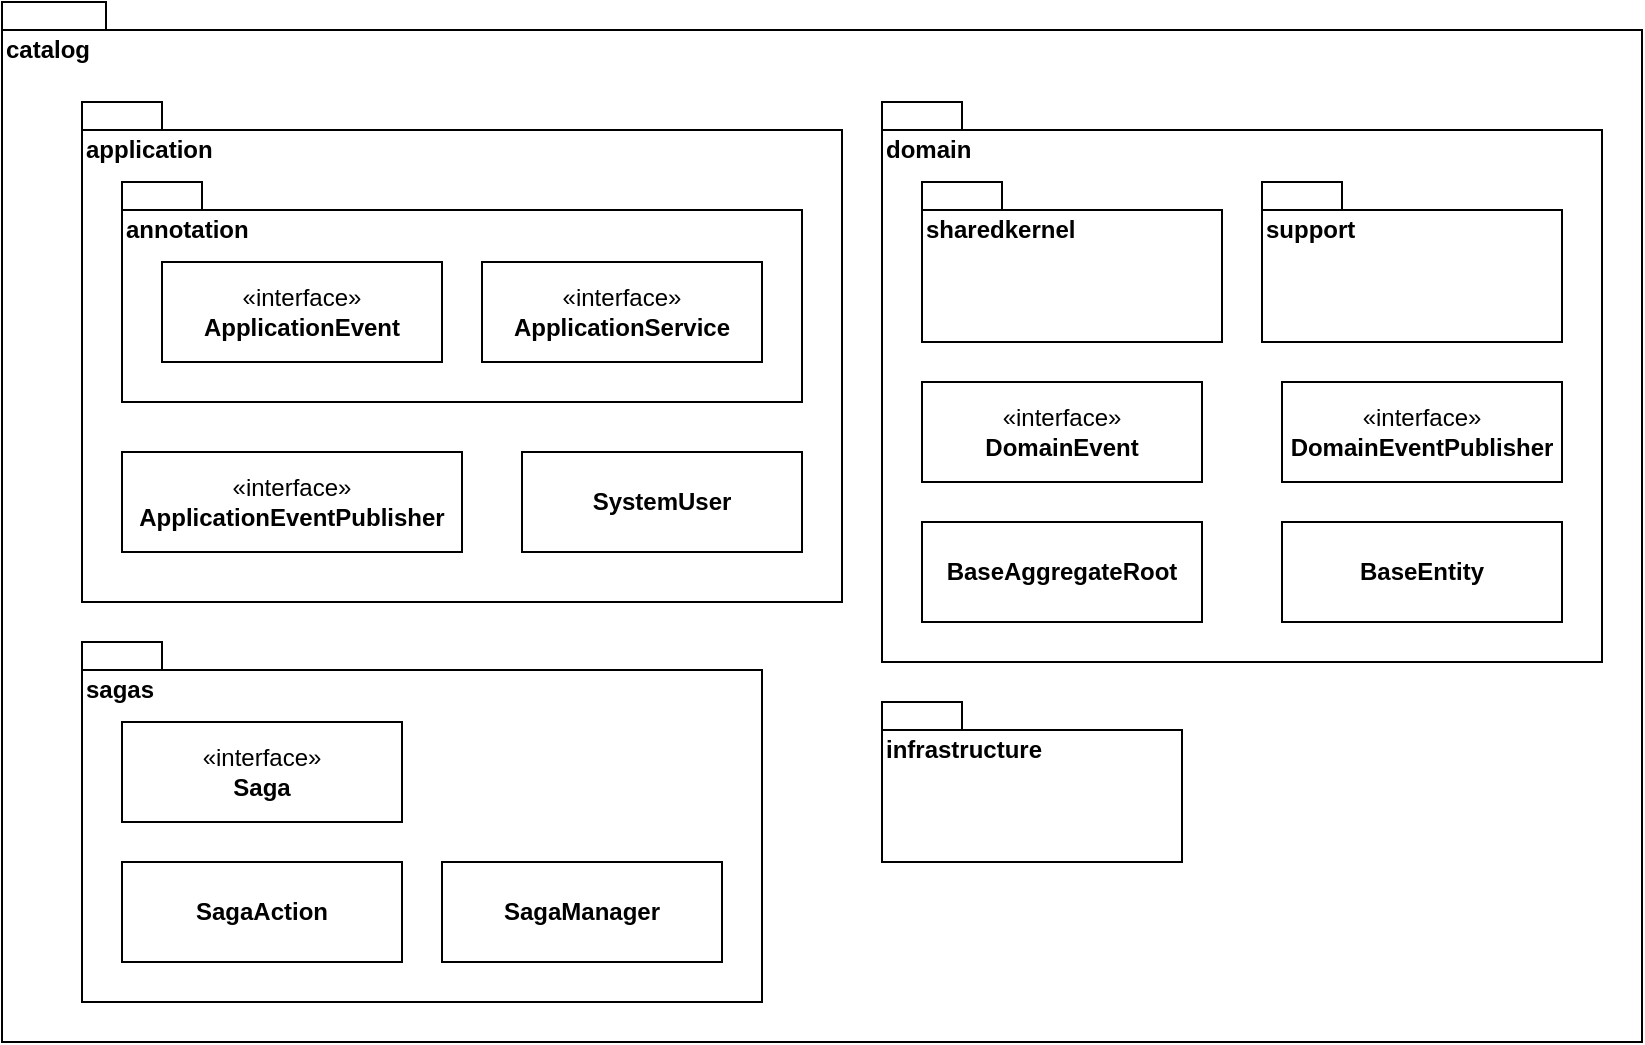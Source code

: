 <mxfile version="21.5.0" type="github">
  <diagram name="Page-1" id="Gf5s2hJlNByI8KeHs30I">
    <mxGraphModel dx="1548" dy="1358" grid="1" gridSize="10" guides="1" tooltips="1" connect="1" arrows="1" fold="1" page="1" pageScale="1" pageWidth="827" pageHeight="1169" math="0" shadow="0">
      <root>
        <mxCell id="0" />
        <mxCell id="1" parent="0" />
        <mxCell id="T_zOg4GreK9VvVDKf6gY-1" value="catalog" style="shape=folder;fontStyle=1;spacingTop=10;tabWidth=40;tabHeight=14;tabPosition=left;html=1;whiteSpace=wrap;align=left;labelPosition=center;verticalLabelPosition=middle;verticalAlign=top;" vertex="1" parent="1">
          <mxGeometry x="20" y="250" width="820" height="520" as="geometry" />
        </mxCell>
        <mxCell id="T_zOg4GreK9VvVDKf6gY-9" value="" style="group" vertex="1" connectable="0" parent="1">
          <mxGeometry x="60" y="300" width="380" height="250" as="geometry" />
        </mxCell>
        <mxCell id="T_zOg4GreK9VvVDKf6gY-2" value="application" style="shape=folder;fontStyle=1;spacingTop=10;tabWidth=40;tabHeight=14;tabPosition=left;html=1;whiteSpace=wrap;align=left;verticalAlign=top;" vertex="1" parent="T_zOg4GreK9VvVDKf6gY-9">
          <mxGeometry width="380" height="250" as="geometry" />
        </mxCell>
        <mxCell id="T_zOg4GreK9VvVDKf6gY-3" value="annotation" style="shape=folder;fontStyle=1;spacingTop=10;tabWidth=40;tabHeight=14;tabPosition=left;html=1;whiteSpace=wrap;align=left;verticalAlign=top;" vertex="1" parent="T_zOg4GreK9VvVDKf6gY-9">
          <mxGeometry x="20" y="40" width="340" height="110" as="geometry" />
        </mxCell>
        <mxCell id="T_zOg4GreK9VvVDKf6gY-4" value="&lt;p style=&quot;margin:0px;margin-top:4px;text-align:center;&quot;&gt;&lt;br&gt;&lt;span style=&quot;-webkit-text-stroke: 0px rgba(0, 0, 0, 0);&quot;&gt;&lt;b class=&quot;fr-fix-d86f9b94&quot;&gt;SystemUser&lt;/b&gt;&lt;/span&gt;&lt;/p&gt;" style="verticalAlign=top;align=left;overflow=fill;fontSize=12;fontFamily=Helvetica;html=1;whiteSpace=wrap;" vertex="1" parent="T_zOg4GreK9VvVDKf6gY-9">
          <mxGeometry x="220" y="175" width="140" height="50" as="geometry" />
        </mxCell>
        <mxCell id="T_zOg4GreK9VvVDKf6gY-6" value="«interface»&lt;br&gt;&lt;b class=&quot;fr-fix-d86f9b94&quot;&gt;ApplicationEvent&lt;/b&gt;" style="html=1;whiteSpace=wrap;" vertex="1" parent="T_zOg4GreK9VvVDKf6gY-9">
          <mxGeometry x="40" y="80" width="140" height="50" as="geometry" />
        </mxCell>
        <mxCell id="T_zOg4GreK9VvVDKf6gY-7" value="«interface»&lt;br&gt;&lt;b class=&quot;fr-fix-d86f9b94&quot;&gt;ApplicationService&lt;/b&gt;" style="html=1;whiteSpace=wrap;" vertex="1" parent="T_zOg4GreK9VvVDKf6gY-9">
          <mxGeometry x="200" y="80" width="140" height="50" as="geometry" />
        </mxCell>
        <mxCell id="T_zOg4GreK9VvVDKf6gY-8" value="«interface»&lt;br&gt;&lt;b class=&quot;fr-fix-d86f9b94&quot;&gt;ApplicationEventPublisher&lt;/b&gt;" style="html=1;whiteSpace=wrap;" vertex="1" parent="T_zOg4GreK9VvVDKf6gY-9">
          <mxGeometry x="20" y="175" width="170" height="50" as="geometry" />
        </mxCell>
        <mxCell id="T_zOg4GreK9VvVDKf6gY-11" value="domain" style="shape=folder;fontStyle=1;spacingTop=10;tabWidth=40;tabHeight=14;tabPosition=left;html=1;whiteSpace=wrap;align=left;verticalAlign=top;" vertex="1" parent="1">
          <mxGeometry x="460" y="300" width="360" height="280" as="geometry" />
        </mxCell>
        <mxCell id="T_zOg4GreK9VvVDKf6gY-12" value="sharedkernel" style="shape=folder;fontStyle=1;spacingTop=10;tabWidth=40;tabHeight=14;tabPosition=left;html=1;whiteSpace=wrap;align=left;verticalAlign=top;" vertex="1" parent="1">
          <mxGeometry x="480" y="340" width="150" height="80" as="geometry" />
        </mxCell>
        <mxCell id="T_zOg4GreK9VvVDKf6gY-13" value="&lt;p style=&quot;margin:0px;margin-top:4px;text-align:center;&quot;&gt;&lt;br&gt;&lt;span style=&quot;-webkit-text-stroke: 0px rgba(0, 0, 0, 0);&quot;&gt;&lt;b class=&quot;fr-fix-d86f9b94&quot;&gt;BaseEntity&lt;/b&gt;&lt;/span&gt;&lt;/p&gt;" style="verticalAlign=top;align=left;overflow=fill;fontSize=12;fontFamily=Helvetica;html=1;whiteSpace=wrap;" vertex="1" parent="1">
          <mxGeometry x="660" y="510" width="140" height="50" as="geometry" />
        </mxCell>
        <mxCell id="T_zOg4GreK9VvVDKf6gY-16" value="«interface»&lt;br&gt;&lt;b class=&quot;fr-fix-d86f9b94&quot;&gt;DomainEvent&lt;/b&gt;" style="html=1;whiteSpace=wrap;" vertex="1" parent="1">
          <mxGeometry x="480" y="440" width="140" height="50" as="geometry" />
        </mxCell>
        <mxCell id="T_zOg4GreK9VvVDKf6gY-17" value="support" style="shape=folder;fontStyle=1;spacingTop=10;tabWidth=40;tabHeight=14;tabPosition=left;html=1;whiteSpace=wrap;align=left;verticalAlign=top;" vertex="1" parent="1">
          <mxGeometry x="650" y="340" width="150" height="80" as="geometry" />
        </mxCell>
        <mxCell id="T_zOg4GreK9VvVDKf6gY-18" value="«interface»&lt;br&gt;&lt;b class=&quot;fr-fix-d86f9b94&quot;&gt;DomainEventPublisher&lt;/b&gt;" style="html=1;whiteSpace=wrap;" vertex="1" parent="1">
          <mxGeometry x="660" y="440" width="140" height="50" as="geometry" />
        </mxCell>
        <mxCell id="T_zOg4GreK9VvVDKf6gY-19" value="&lt;p style=&quot;margin:0px;margin-top:4px;text-align:center;&quot;&gt;&lt;br&gt;&lt;span style=&quot;-webkit-text-stroke: 0px rgba(0, 0, 0, 0);&quot;&gt;&lt;b class=&quot;fr-fix-d86f9b94&quot;&gt;BaseAggregateRoot&lt;/b&gt;&lt;/span&gt;&lt;/p&gt;" style="verticalAlign=top;align=left;overflow=fill;fontSize=12;fontFamily=Helvetica;html=1;whiteSpace=wrap;" vertex="1" parent="1">
          <mxGeometry x="480" y="510" width="140" height="50" as="geometry" />
        </mxCell>
        <mxCell id="T_zOg4GreK9VvVDKf6gY-25" value="infrastructure" style="shape=folder;fontStyle=1;spacingTop=10;tabWidth=40;tabHeight=14;tabPosition=left;html=1;whiteSpace=wrap;align=left;verticalAlign=top;" vertex="1" parent="1">
          <mxGeometry x="460" y="600" width="150" height="80" as="geometry" />
        </mxCell>
        <mxCell id="T_zOg4GreK9VvVDKf6gY-26" value="" style="group" vertex="1" connectable="0" parent="1">
          <mxGeometry x="60" y="570" width="340" height="180" as="geometry" />
        </mxCell>
        <mxCell id="T_zOg4GreK9VvVDKf6gY-20" value="sagas" style="shape=folder;fontStyle=1;spacingTop=10;tabWidth=40;tabHeight=14;tabPosition=left;html=1;whiteSpace=wrap;align=left;verticalAlign=top;" vertex="1" parent="T_zOg4GreK9VvVDKf6gY-26">
          <mxGeometry width="340" height="180" as="geometry" />
        </mxCell>
        <mxCell id="T_zOg4GreK9VvVDKf6gY-21" value="«interface»&lt;br&gt;&lt;b class=&quot;fr-fix-d86f9b94&quot;&gt;Saga&lt;/b&gt;" style="html=1;whiteSpace=wrap;" vertex="1" parent="T_zOg4GreK9VvVDKf6gY-26">
          <mxGeometry x="20" y="40" width="140" height="50" as="geometry" />
        </mxCell>
        <mxCell id="T_zOg4GreK9VvVDKf6gY-22" value="&lt;p style=&quot;margin:0px;margin-top:4px;text-align:center;&quot;&gt;&lt;br&gt;&lt;span style=&quot;-webkit-text-stroke: 0px rgba(0, 0, 0, 0);&quot;&gt;&lt;b class=&quot;fr-fix-d86f9b94&quot;&gt;SagaAction&lt;/b&gt;&lt;/span&gt;&lt;/p&gt;" style="verticalAlign=top;align=left;overflow=fill;fontSize=12;fontFamily=Helvetica;html=1;whiteSpace=wrap;" vertex="1" parent="T_zOg4GreK9VvVDKf6gY-26">
          <mxGeometry x="20" y="110" width="140" height="50" as="geometry" />
        </mxCell>
        <mxCell id="T_zOg4GreK9VvVDKf6gY-24" value="&lt;p style=&quot;margin:0px;margin-top:4px;text-align:center;&quot;&gt;&lt;br&gt;&lt;span style=&quot;-webkit-text-stroke: 0px rgba(0, 0, 0, 0);&quot;&gt;&lt;b class=&quot;fr-fix-d86f9b94&quot;&gt;SagaManager&lt;/b&gt;&lt;/span&gt;&lt;/p&gt;" style="verticalAlign=top;align=left;overflow=fill;fontSize=12;fontFamily=Helvetica;html=1;whiteSpace=wrap;" vertex="1" parent="T_zOg4GreK9VvVDKf6gY-26">
          <mxGeometry x="180" y="110" width="140" height="50" as="geometry" />
        </mxCell>
      </root>
    </mxGraphModel>
  </diagram>
</mxfile>
